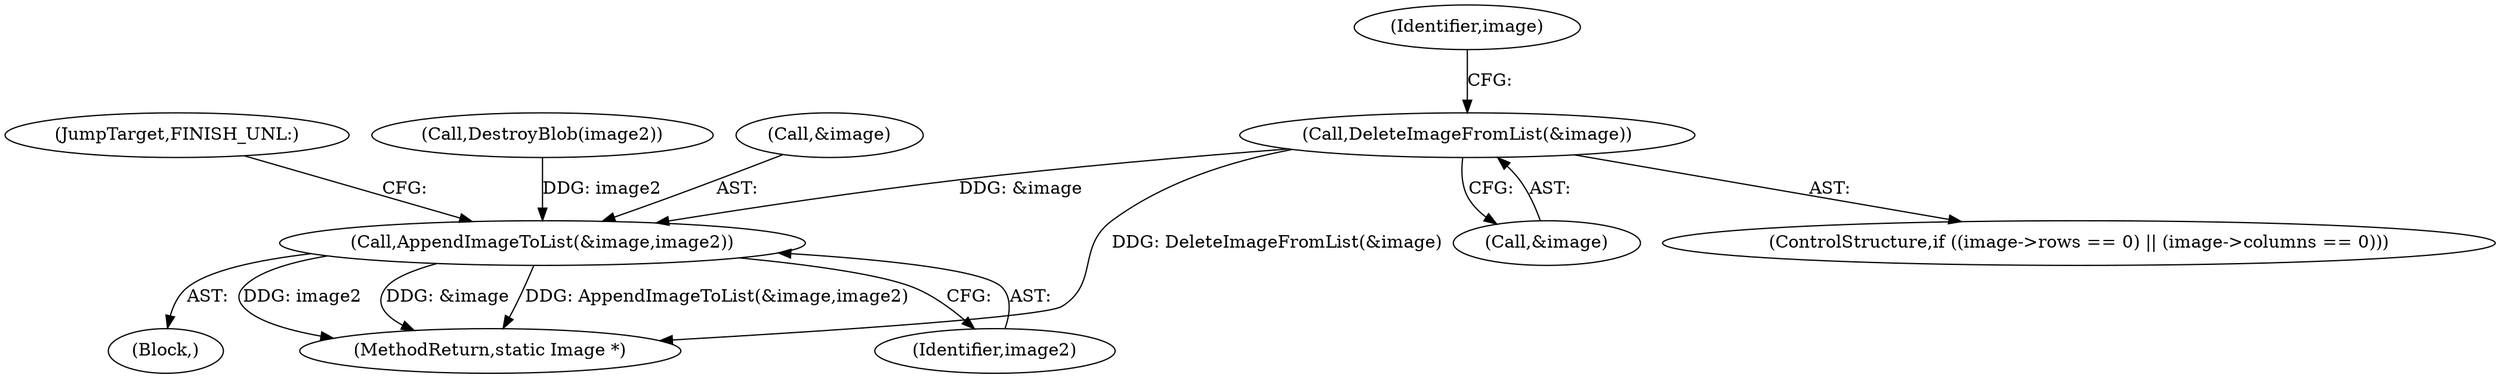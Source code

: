digraph "0_ImageMagick_d23beebe7b1179fb75db1e85fbca3100e49593d9@pointer" {
"1000309" [label="(Call,DeleteImageFromList(&image))"];
"1000312" [label="(Call,AppendImageToList(&image,image2))"];
"1000309" [label="(Call,DeleteImageFromList(&image))"];
"1000316" [label="(JumpTarget,FINISH_UNL:)"];
"1000310" [label="(Call,&image)"];
"1000297" [label="(ControlStructure,if ((image->rows == 0) || (image->columns == 0)))"];
"1000312" [label="(Call,AppendImageToList(&image,image2))"];
"1000287" [label="(Call,DestroyBlob(image2))"];
"1000113" [label="(Block,)"];
"1000326" [label="(MethodReturn,static Image *)"];
"1000314" [label="(Identifier,image)"];
"1000313" [label="(Call,&image)"];
"1000315" [label="(Identifier,image2)"];
"1000309" -> "1000297"  [label="AST: "];
"1000309" -> "1000310"  [label="CFG: "];
"1000310" -> "1000309"  [label="AST: "];
"1000314" -> "1000309"  [label="CFG: "];
"1000309" -> "1000326"  [label="DDG: DeleteImageFromList(&image)"];
"1000309" -> "1000312"  [label="DDG: &image"];
"1000312" -> "1000113"  [label="AST: "];
"1000312" -> "1000315"  [label="CFG: "];
"1000313" -> "1000312"  [label="AST: "];
"1000315" -> "1000312"  [label="AST: "];
"1000316" -> "1000312"  [label="CFG: "];
"1000312" -> "1000326"  [label="DDG: AppendImageToList(&image,image2)"];
"1000312" -> "1000326"  [label="DDG: image2"];
"1000312" -> "1000326"  [label="DDG: &image"];
"1000287" -> "1000312"  [label="DDG: image2"];
}
